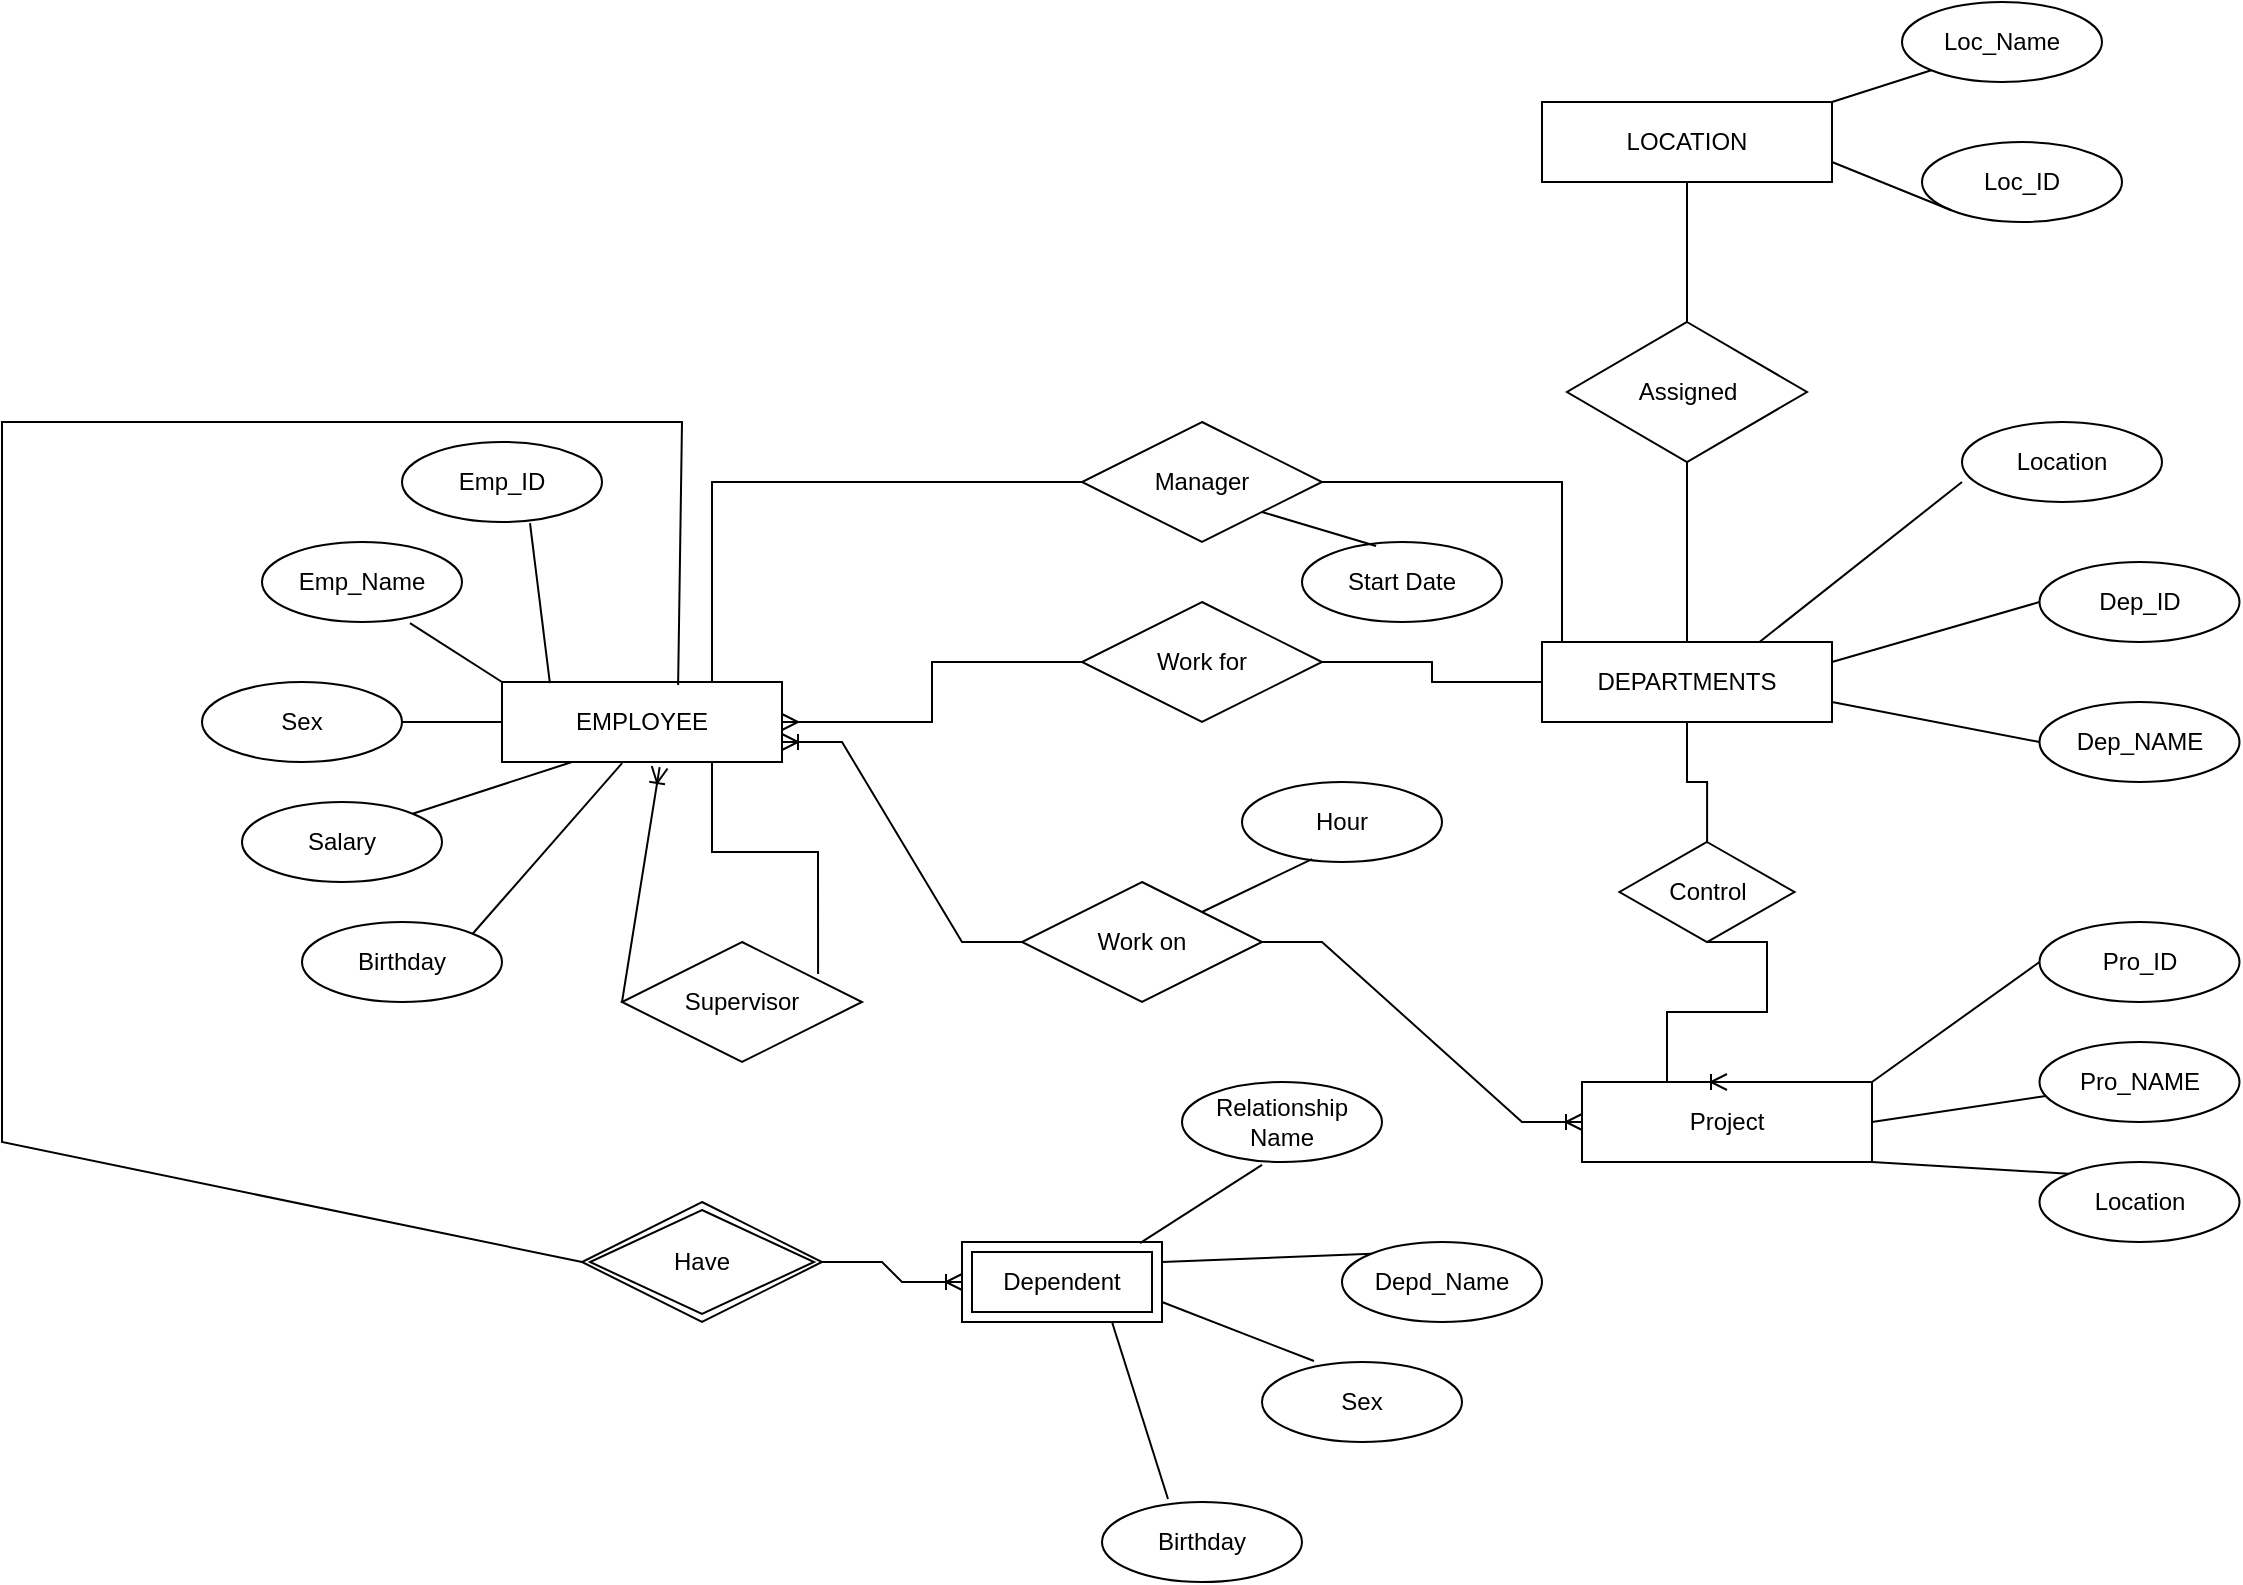 <mxfile version="26.0.11">
  <diagram id="R2lEEEUBdFMjLlhIrx00" name="Page-1">
    <mxGraphModel dx="2163" dy="1916" grid="1" gridSize="10" guides="1" tooltips="1" connect="1" arrows="1" fold="1" page="1" pageScale="1" pageWidth="850" pageHeight="1100" math="0" shadow="0" extFonts="Permanent Marker^https://fonts.googleapis.com/css?family=Permanent+Marker">
      <root>
        <mxCell id="0" />
        <mxCell id="1" parent="0" />
        <mxCell id="ZyC9tnYWMu4igHIbsLCq-19" style="edgeStyle=orthogonalEdgeStyle;rounded=0;orthogonalLoop=1;jettySize=auto;html=1;endArrow=none;startFill=0;" parent="1" source="NP60Pz9xRDAueaMonVoZ-1" target="NP60Pz9xRDAueaMonVoZ-15" edge="1">
          <mxGeometry relative="1" as="geometry" />
        </mxCell>
        <mxCell id="NP60Pz9xRDAueaMonVoZ-1" value="DEPARTMENTS" style="whiteSpace=wrap;html=1;align=center;fontStyle=0" parent="1" vertex="1">
          <mxGeometry x="450" y="150" width="145" height="40" as="geometry" />
        </mxCell>
        <mxCell id="NP60Pz9xRDAueaMonVoZ-3" value="Dep_NAME" style="ellipse;whiteSpace=wrap;html=1;align=center;fontStyle=0" parent="1" vertex="1">
          <mxGeometry x="698.75" y="180" width="100" height="40" as="geometry" />
        </mxCell>
        <mxCell id="NP60Pz9xRDAueaMonVoZ-4" value="Dep_ID" style="ellipse;whiteSpace=wrap;html=1;align=center;fontStyle=0" parent="1" vertex="1">
          <mxGeometry x="698.75" y="110" width="100" height="40" as="geometry" />
        </mxCell>
        <mxCell id="ZyC9tnYWMu4igHIbsLCq-20" style="edgeStyle=orthogonalEdgeStyle;rounded=0;orthogonalLoop=1;jettySize=auto;html=1;entryX=0;entryY=0.5;entryDx=0;entryDy=0;startArrow=ERmany;startFill=0;endArrow=none;" parent="1" source="NP60Pz9xRDAueaMonVoZ-5" target="NP60Pz9xRDAueaMonVoZ-61" edge="1">
          <mxGeometry relative="1" as="geometry" />
        </mxCell>
        <mxCell id="ZyC9tnYWMu4igHIbsLCq-21" style="edgeStyle=orthogonalEdgeStyle;rounded=0;orthogonalLoop=1;jettySize=auto;html=1;exitX=0.75;exitY=0;exitDx=0;exitDy=0;entryX=0;entryY=0.5;entryDx=0;entryDy=0;endArrow=none;startFill=0;" parent="1" source="NP60Pz9xRDAueaMonVoZ-5" target="ZyC9tnYWMu4igHIbsLCq-2" edge="1">
          <mxGeometry relative="1" as="geometry">
            <mxPoint x="60" y="60" as="targetPoint" />
          </mxGeometry>
        </mxCell>
        <mxCell id="NP60Pz9xRDAueaMonVoZ-5" value="EMPLOYEE" style="Entity;whiteSpace=wrap;html=1;align=center;fontStyle=0" parent="1" vertex="1">
          <mxGeometry x="-70" y="170" width="140" height="40" as="geometry" />
        </mxCell>
        <mxCell id="NP60Pz9xRDAueaMonVoZ-13" value="" style="endArrow=none;html=1;rounded=0;fontFamily=Helvetica;fontSize=12;fontColor=default;exitX=1;exitY=0.75;exitDx=0;exitDy=0;entryX=0;entryY=0.5;entryDx=0;entryDy=0;fontStyle=0;align=center;" parent="1" source="NP60Pz9xRDAueaMonVoZ-1" target="NP60Pz9xRDAueaMonVoZ-3" edge="1">
          <mxGeometry width="50" height="50" relative="1" as="geometry">
            <mxPoint x="403.75" y="190" as="sourcePoint" />
            <mxPoint x="428.75" y="150" as="targetPoint" />
          </mxGeometry>
        </mxCell>
        <mxCell id="NP60Pz9xRDAueaMonVoZ-14" value="" style="endArrow=none;html=1;rounded=0;fontFamily=Helvetica;fontSize=12;fontColor=default;entryX=0;entryY=0.5;entryDx=0;entryDy=0;exitX=1;exitY=0.25;exitDx=0;exitDy=0;fontStyle=0;align=center;" parent="1" source="NP60Pz9xRDAueaMonVoZ-1" target="NP60Pz9xRDAueaMonVoZ-4" edge="1">
          <mxGeometry relative="1" as="geometry">
            <mxPoint x="548.75" y="170" as="sourcePoint" />
            <mxPoint x="648.75" y="160" as="targetPoint" />
          </mxGeometry>
        </mxCell>
        <mxCell id="NP60Pz9xRDAueaMonVoZ-15" value="Control" style="shape=rhombus;perimeter=rhombusPerimeter;whiteSpace=wrap;html=1;align=center;strokeColor=default;verticalAlign=middle;fontFamily=Helvetica;fontSize=12;fontColor=default;fillColor=default;fontStyle=0" parent="1" vertex="1">
          <mxGeometry x="488.75" y="250" width="87.5" height="50" as="geometry" />
        </mxCell>
        <mxCell id="NP60Pz9xRDAueaMonVoZ-26" value="Project" style="whiteSpace=wrap;html=1;align=center;fontStyle=0" parent="1" vertex="1">
          <mxGeometry x="470" y="370" width="145" height="40" as="geometry" />
        </mxCell>
        <mxCell id="NP60Pz9xRDAueaMonVoZ-28" value="Pro_ID" style="ellipse;whiteSpace=wrap;html=1;align=center;fontStyle=0" parent="1" vertex="1">
          <mxGeometry x="698.75" y="290" width="100" height="40" as="geometry" />
        </mxCell>
        <mxCell id="NP60Pz9xRDAueaMonVoZ-29" value="Pro_NAME" style="ellipse;whiteSpace=wrap;html=1;align=center;fontStyle=0" parent="1" vertex="1">
          <mxGeometry x="698.75" y="350" width="100" height="40" as="geometry" />
        </mxCell>
        <mxCell id="NP60Pz9xRDAueaMonVoZ-32" value="Location" style="ellipse;whiteSpace=wrap;html=1;align=center;fontStyle=0" parent="1" vertex="1">
          <mxGeometry x="698.75" y="410" width="100" height="40" as="geometry" />
        </mxCell>
        <mxCell id="NP60Pz9xRDAueaMonVoZ-33" value="" style="endArrow=none;html=1;rounded=0;fontFamily=Helvetica;fontSize=12;fontColor=default;exitX=1;exitY=0;exitDx=0;exitDy=0;entryX=0;entryY=0.5;entryDx=0;entryDy=0;fontStyle=0;align=center;" parent="1" source="NP60Pz9xRDAueaMonVoZ-26" target="NP60Pz9xRDAueaMonVoZ-28" edge="1">
          <mxGeometry relative="1" as="geometry">
            <mxPoint x="448.75" y="200" as="sourcePoint" />
            <mxPoint x="578.75" y="200" as="targetPoint" />
          </mxGeometry>
        </mxCell>
        <mxCell id="NP60Pz9xRDAueaMonVoZ-34" value="" style="endArrow=none;html=1;rounded=0;fontFamily=Helvetica;fontSize=12;fontColor=default;exitX=1;exitY=0.5;exitDx=0;exitDy=0;fontStyle=0;align=center;" parent="1" source="NP60Pz9xRDAueaMonVoZ-26" target="NP60Pz9xRDAueaMonVoZ-29" edge="1">
          <mxGeometry relative="1" as="geometry">
            <mxPoint x="633.75" y="340" as="sourcePoint" />
            <mxPoint x="728.75" y="320" as="targetPoint" />
          </mxGeometry>
        </mxCell>
        <mxCell id="NP60Pz9xRDAueaMonVoZ-35" value="" style="endArrow=none;html=1;rounded=0;fontFamily=Helvetica;fontSize=12;fontColor=default;exitX=1;exitY=1;exitDx=0;exitDy=0;entryX=0;entryY=0;entryDx=0;entryDy=0;fontStyle=0;align=center;" parent="1" source="NP60Pz9xRDAueaMonVoZ-26" target="NP60Pz9xRDAueaMonVoZ-32" edge="1">
          <mxGeometry relative="1" as="geometry">
            <mxPoint x="643.75" y="350" as="sourcePoint" />
            <mxPoint x="738.75" y="330" as="targetPoint" />
          </mxGeometry>
        </mxCell>
        <mxCell id="NP60Pz9xRDAueaMonVoZ-38" value="Emp_ID" style="ellipse;whiteSpace=wrap;html=1;align=center;fontStyle=0" parent="1" vertex="1">
          <mxGeometry x="-120" y="50" width="100" height="40" as="geometry" />
        </mxCell>
        <mxCell id="NP60Pz9xRDAueaMonVoZ-39" value="Birthday" style="ellipse;whiteSpace=wrap;html=1;align=center;fontStyle=0" parent="1" vertex="1">
          <mxGeometry x="-170" y="290" width="100" height="40" as="geometry" />
        </mxCell>
        <mxCell id="NP60Pz9xRDAueaMonVoZ-40" value="Sex" style="ellipse;whiteSpace=wrap;html=1;align=center;fontStyle=0" parent="1" vertex="1">
          <mxGeometry x="-220" y="170" width="100" height="40" as="geometry" />
        </mxCell>
        <mxCell id="NP60Pz9xRDAueaMonVoZ-41" value="Emp_Name" style="ellipse;whiteSpace=wrap;html=1;align=center;fontStyle=0" parent="1" vertex="1">
          <mxGeometry x="-190" y="100" width="100" height="40" as="geometry" />
        </mxCell>
        <mxCell id="NP60Pz9xRDAueaMonVoZ-42" value="Salary" style="ellipse;whiteSpace=wrap;html=1;align=center;fontStyle=0" parent="1" vertex="1">
          <mxGeometry x="-200" y="230" width="100" height="40" as="geometry" />
        </mxCell>
        <mxCell id="NP60Pz9xRDAueaMonVoZ-43" value="" style="endArrow=none;html=1;rounded=0;fontFamily=Helvetica;fontSize=12;fontColor=default;exitX=0.171;exitY=0.013;exitDx=0;exitDy=0;exitPerimeter=0;entryX=0.64;entryY=1.013;entryDx=0;entryDy=0;entryPerimeter=0;fontStyle=0;align=center;" parent="1" source="NP60Pz9xRDAueaMonVoZ-5" target="NP60Pz9xRDAueaMonVoZ-38" edge="1">
          <mxGeometry relative="1" as="geometry">
            <mxPoint x="-40" y="130" as="sourcePoint" />
            <mxPoint x="120" y="130" as="targetPoint" />
          </mxGeometry>
        </mxCell>
        <mxCell id="NP60Pz9xRDAueaMonVoZ-44" value="" style="endArrow=none;html=1;rounded=0;fontFamily=Helvetica;fontSize=12;fontColor=default;exitX=0;exitY=0;exitDx=0;exitDy=0;entryX=0.74;entryY=1.013;entryDx=0;entryDy=0;entryPerimeter=0;fontStyle=0;align=center;" parent="1" source="NP60Pz9xRDAueaMonVoZ-5" target="NP60Pz9xRDAueaMonVoZ-41" edge="1">
          <mxGeometry relative="1" as="geometry">
            <mxPoint x="-30" y="140" as="sourcePoint" />
            <mxPoint x="130" y="140" as="targetPoint" />
          </mxGeometry>
        </mxCell>
        <mxCell id="NP60Pz9xRDAueaMonVoZ-45" value="" style="endArrow=none;html=1;rounded=0;fontFamily=Helvetica;fontSize=12;fontColor=default;exitX=0;exitY=0.5;exitDx=0;exitDy=0;entryX=1;entryY=0.5;entryDx=0;entryDy=0;fontStyle=0;align=center;" parent="1" source="NP60Pz9xRDAueaMonVoZ-5" target="NP60Pz9xRDAueaMonVoZ-40" edge="1">
          <mxGeometry relative="1" as="geometry">
            <mxPoint x="-20" y="130" as="sourcePoint" />
            <mxPoint x="140" y="130" as="targetPoint" />
          </mxGeometry>
        </mxCell>
        <mxCell id="NP60Pz9xRDAueaMonVoZ-48" value="" style="endArrow=none;html=1;rounded=0;fontFamily=Helvetica;fontSize=12;fontColor=default;entryX=0.25;entryY=1;entryDx=0;entryDy=0;exitX=1;exitY=0;exitDx=0;exitDy=0;fontStyle=0;align=center;" parent="1" source="NP60Pz9xRDAueaMonVoZ-42" target="NP60Pz9xRDAueaMonVoZ-5" edge="1">
          <mxGeometry relative="1" as="geometry">
            <mxPoint x="-90" y="249.38" as="sourcePoint" />
            <mxPoint x="70" y="249.38" as="targetPoint" />
          </mxGeometry>
        </mxCell>
        <mxCell id="NP60Pz9xRDAueaMonVoZ-49" value="" style="endArrow=none;html=1;rounded=0;fontFamily=Helvetica;fontSize=12;fontColor=default;entryX=0.429;entryY=1.013;entryDx=0;entryDy=0;entryPerimeter=0;exitX=1;exitY=0;exitDx=0;exitDy=0;fontStyle=0;align=center;" parent="1" source="NP60Pz9xRDAueaMonVoZ-39" target="NP60Pz9xRDAueaMonVoZ-5" edge="1">
          <mxGeometry relative="1" as="geometry">
            <mxPoint x="-60" y="290" as="sourcePoint" />
            <mxPoint x="-5" y="250.62" as="targetPoint" />
          </mxGeometry>
        </mxCell>
        <mxCell id="NP60Pz9xRDAueaMonVoZ-50" value="Work on" style="shape=rhombus;perimeter=rhombusPerimeter;whiteSpace=wrap;html=1;align=center;strokeColor=default;verticalAlign=middle;fontFamily=Helvetica;fontSize=12;fontColor=default;fillColor=default;fontStyle=0" parent="1" vertex="1">
          <mxGeometry x="190" y="270" width="120" height="60" as="geometry" />
        </mxCell>
        <mxCell id="NP60Pz9xRDAueaMonVoZ-59" value="Hour" style="ellipse;whiteSpace=wrap;html=1;align=center;strokeColor=default;verticalAlign=middle;fontFamily=Helvetica;fontSize=12;fontColor=default;fillColor=default;fontStyle=0" parent="1" vertex="1">
          <mxGeometry x="300" y="220" width="100" height="40" as="geometry" />
        </mxCell>
        <mxCell id="NP60Pz9xRDAueaMonVoZ-60" value="" style="endArrow=none;html=1;rounded=0;fontFamily=Helvetica;fontSize=12;fontColor=default;entryX=0.35;entryY=0.963;entryDx=0;entryDy=0;exitX=1;exitY=0;exitDx=0;exitDy=0;entryPerimeter=0;fontStyle=0;align=center;" parent="1" source="NP60Pz9xRDAueaMonVoZ-50" target="NP60Pz9xRDAueaMonVoZ-59" edge="1">
          <mxGeometry relative="1" as="geometry">
            <mxPoint x="250" y="325" as="sourcePoint" />
            <mxPoint x="371" y="400" as="targetPoint" />
          </mxGeometry>
        </mxCell>
        <mxCell id="ZyC9tnYWMu4igHIbsLCq-17" style="edgeStyle=orthogonalEdgeStyle;rounded=0;orthogonalLoop=1;jettySize=auto;html=1;entryX=0;entryY=0.5;entryDx=0;entryDy=0;endArrow=none;startFill=0;" parent="1" source="NP60Pz9xRDAueaMonVoZ-61" target="NP60Pz9xRDAueaMonVoZ-1" edge="1">
          <mxGeometry relative="1" as="geometry" />
        </mxCell>
        <mxCell id="NP60Pz9xRDAueaMonVoZ-61" value="Work for" style="shape=rhombus;perimeter=rhombusPerimeter;whiteSpace=wrap;html=1;align=center;strokeColor=default;verticalAlign=middle;fontFamily=Helvetica;fontSize=12;fontColor=default;fillColor=default;fontStyle=0" parent="1" vertex="1">
          <mxGeometry x="220" y="130" width="120" height="60" as="geometry" />
        </mxCell>
        <mxCell id="NP60Pz9xRDAueaMonVoZ-64" value="Dependent" style="shape=ext;margin=3;double=1;whiteSpace=wrap;html=1;align=center;strokeColor=default;verticalAlign=middle;fontFamily=Helvetica;fontSize=12;fontColor=default;fillColor=default;fontStyle=0" parent="1" vertex="1">
          <mxGeometry x="160" y="450" width="100" height="40" as="geometry" />
        </mxCell>
        <mxCell id="NP60Pz9xRDAueaMonVoZ-65" value="Birthday" style="ellipse;whiteSpace=wrap;html=1;align=center;strokeColor=default;verticalAlign=middle;fontFamily=Helvetica;fontSize=12;fontColor=default;fillColor=default;fontStyle=0" parent="1" vertex="1">
          <mxGeometry x="230" y="580" width="100" height="40" as="geometry" />
        </mxCell>
        <mxCell id="NP60Pz9xRDAueaMonVoZ-66" value="Relationship Name" style="ellipse;whiteSpace=wrap;html=1;align=center;strokeColor=default;verticalAlign=middle;fontFamily=Helvetica;fontSize=12;fontColor=default;fillColor=default;fontStyle=0" parent="1" vertex="1">
          <mxGeometry x="270" y="370" width="100" height="40" as="geometry" />
        </mxCell>
        <mxCell id="NP60Pz9xRDAueaMonVoZ-67" value="Sex" style="ellipse;whiteSpace=wrap;html=1;align=center;strokeColor=default;verticalAlign=middle;fontFamily=Helvetica;fontSize=12;fontColor=default;fillColor=default;fontStyle=0" parent="1" vertex="1">
          <mxGeometry x="310" y="510" width="100" height="40" as="geometry" />
        </mxCell>
        <mxCell id="NP60Pz9xRDAueaMonVoZ-68" value="Depd_Name" style="ellipse;whiteSpace=wrap;html=1;align=center;strokeColor=default;verticalAlign=middle;fontFamily=Helvetica;fontSize=12;fontColor=default;fillColor=default;fontStyle=0" parent="1" vertex="1">
          <mxGeometry x="350" y="450" width="100" height="40" as="geometry" />
        </mxCell>
        <mxCell id="NP60Pz9xRDAueaMonVoZ-69" value="" style="endArrow=none;html=1;rounded=0;fontFamily=Helvetica;fontSize=12;fontColor=default;entryX=0.4;entryY=1.037;entryDx=0;entryDy=0;exitX=0.89;exitY=0.013;exitDx=0;exitDy=0;entryPerimeter=0;exitPerimeter=0;fontStyle=0;align=center;" parent="1" source="NP60Pz9xRDAueaMonVoZ-64" target="NP60Pz9xRDAueaMonVoZ-66" edge="1">
          <mxGeometry relative="1" as="geometry">
            <mxPoint x="220" y="420" as="sourcePoint" />
            <mxPoint x="285" y="394" as="targetPoint" />
          </mxGeometry>
        </mxCell>
        <mxCell id="NP60Pz9xRDAueaMonVoZ-70" value="" style="endArrow=none;html=1;rounded=0;fontFamily=Helvetica;fontSize=12;fontColor=default;entryX=0;entryY=0;entryDx=0;entryDy=0;exitX=1;exitY=0.25;exitDx=0;exitDy=0;fontStyle=0;align=center;" parent="1" source="NP60Pz9xRDAueaMonVoZ-64" target="NP60Pz9xRDAueaMonVoZ-68" edge="1">
          <mxGeometry relative="1" as="geometry">
            <mxPoint x="259" y="441" as="sourcePoint" />
            <mxPoint x="290" y="401" as="targetPoint" />
          </mxGeometry>
        </mxCell>
        <mxCell id="NP60Pz9xRDAueaMonVoZ-71" value="" style="endArrow=none;html=1;rounded=0;fontFamily=Helvetica;fontSize=12;fontColor=default;entryX=0.26;entryY=-0.012;entryDx=0;entryDy=0;exitX=1;exitY=0.75;exitDx=0;exitDy=0;entryPerimeter=0;fontStyle=0;align=center;" parent="1" source="NP60Pz9xRDAueaMonVoZ-64" target="NP60Pz9xRDAueaMonVoZ-67" edge="1">
          <mxGeometry relative="1" as="geometry">
            <mxPoint x="270" y="450" as="sourcePoint" />
            <mxPoint x="325" y="436" as="targetPoint" />
          </mxGeometry>
        </mxCell>
        <mxCell id="NP60Pz9xRDAueaMonVoZ-72" value="" style="endArrow=none;html=1;rounded=0;fontFamily=Helvetica;fontSize=12;fontColor=default;entryX=0.33;entryY=-0.037;entryDx=0;entryDy=0;exitX=0.75;exitY=1;exitDx=0;exitDy=0;entryPerimeter=0;fontStyle=0;align=center;" parent="1" source="NP60Pz9xRDAueaMonVoZ-64" target="NP60Pz9xRDAueaMonVoZ-65" edge="1">
          <mxGeometry relative="1" as="geometry">
            <mxPoint x="270" y="470" as="sourcePoint" />
            <mxPoint x="306" y="510" as="targetPoint" />
          </mxGeometry>
        </mxCell>
        <mxCell id="NP60Pz9xRDAueaMonVoZ-73" value="" style="endArrow=none;html=1;rounded=0;fontFamily=Helvetica;fontSize=12;fontColor=default;exitX=0.629;exitY=0.037;exitDx=0;exitDy=0;exitPerimeter=0;fontStyle=0;align=center;entryX=0;entryY=0.5;entryDx=0;entryDy=0;endFill=1;startFill=0;" parent="1" source="NP60Pz9xRDAueaMonVoZ-5" target="pb6bldwqIKgPGY0LWK2q-7" edge="1">
          <mxGeometry relative="1" as="geometry">
            <mxPoint x="100" y="240" as="sourcePoint" />
            <mxPoint x="-130" y="430" as="targetPoint" />
            <Array as="points">
              <mxPoint x="20" y="40" />
              <mxPoint x="-320" y="40" />
              <mxPoint x="-320" y="400" />
            </Array>
          </mxGeometry>
        </mxCell>
        <mxCell id="pb6bldwqIKgPGY0LWK2q-1" value="Supervisor" style="shape=rhombus;perimeter=rhombusPerimeter;whiteSpace=wrap;html=1;align=center;fontStyle=0" parent="1" vertex="1">
          <mxGeometry x="-10" y="300" width="120" height="60" as="geometry" />
        </mxCell>
        <mxCell id="pb6bldwqIKgPGY0LWK2q-3" value="" style="endArrow=ERoneToMany;html=1;rounded=0;fontFamily=Helvetica;fontSize=12;fontColor=default;entryX=0.563;entryY=1.065;entryDx=0;entryDy=0;fontStyle=0;align=center;exitX=0;exitY=0.5;exitDx=0;exitDy=0;entryPerimeter=0;endFill=0;startFill=0;" parent="1" source="pb6bldwqIKgPGY0LWK2q-1" target="NP60Pz9xRDAueaMonVoZ-5" edge="1">
          <mxGeometry relative="1" as="geometry">
            <mxPoint x="110" y="320" as="sourcePoint" />
            <mxPoint x="45" y="220" as="targetPoint" />
          </mxGeometry>
        </mxCell>
        <mxCell id="pb6bldwqIKgPGY0LWK2q-7" value="Have" style="shape=rhombus;double=1;perimeter=rhombusPerimeter;whiteSpace=wrap;html=1;align=center;" parent="1" vertex="1">
          <mxGeometry x="-30" y="430" width="120" height="60" as="geometry" />
        </mxCell>
        <mxCell id="ZyC9tnYWMu4igHIbsLCq-1" value="" style="edgeStyle=entityRelationEdgeStyle;fontSize=12;html=1;endArrow=ERoneToMany;rounded=0;exitX=1;exitY=0.5;exitDx=0;exitDy=0;entryX=0;entryY=0.5;entryDx=0;entryDy=0;" parent="1" source="pb6bldwqIKgPGY0LWK2q-7" target="NP60Pz9xRDAueaMonVoZ-64" edge="1">
          <mxGeometry width="100" height="100" relative="1" as="geometry">
            <mxPoint x="150" y="400" as="sourcePoint" />
            <mxPoint x="250" y="300" as="targetPoint" />
          </mxGeometry>
        </mxCell>
        <mxCell id="ZyC9tnYWMu4igHIbsLCq-22" style="edgeStyle=orthogonalEdgeStyle;rounded=0;orthogonalLoop=1;jettySize=auto;html=1;entryX=0.25;entryY=0;entryDx=0;entryDy=0;endArrow=none;startFill=0;exitX=1;exitY=0.5;exitDx=0;exitDy=0;" parent="1" source="ZyC9tnYWMu4igHIbsLCq-2" target="NP60Pz9xRDAueaMonVoZ-1" edge="1">
          <mxGeometry relative="1" as="geometry">
            <mxPoint x="506.97" y="133.52" as="targetPoint" />
            <mxPoint x="370.0" y="50.0" as="sourcePoint" />
            <Array as="points">
              <mxPoint x="460" y="70" />
              <mxPoint x="460" y="150" />
            </Array>
          </mxGeometry>
        </mxCell>
        <mxCell id="ZyC9tnYWMu4igHIbsLCq-2" value="Manager" style="shape=rhombus;perimeter=rhombusPerimeter;whiteSpace=wrap;html=1;align=center;" parent="1" vertex="1">
          <mxGeometry x="220" y="40" width="120" height="60" as="geometry" />
        </mxCell>
        <mxCell id="ZyC9tnYWMu4igHIbsLCq-8" value="Start Date" style="ellipse;whiteSpace=wrap;html=1;align=center;strokeColor=default;verticalAlign=middle;fontFamily=Helvetica;fontSize=12;fontColor=default;fillColor=default;fontStyle=0" parent="1" vertex="1">
          <mxGeometry x="330" y="100" width="100" height="40" as="geometry" />
        </mxCell>
        <mxCell id="ZyC9tnYWMu4igHIbsLCq-9" value="" style="endArrow=none;html=1;rounded=0;fontFamily=Helvetica;fontSize=12;fontColor=default;exitX=0.37;exitY=0.05;exitDx=0;exitDy=0;entryX=1;entryY=1;entryDx=0;entryDy=0;exitPerimeter=0;fontStyle=0;align=center;" parent="1" source="ZyC9tnYWMu4igHIbsLCq-8" target="ZyC9tnYWMu4igHIbsLCq-2" edge="1">
          <mxGeometry relative="1" as="geometry">
            <mxPoint x="524" y="206" as="sourcePoint" />
            <mxPoint x="543" y="260" as="targetPoint" />
          </mxGeometry>
        </mxCell>
        <mxCell id="ZyC9tnYWMu4igHIbsLCq-10" value="" style="edgeStyle=entityRelationEdgeStyle;fontSize=12;html=1;endArrow=ERoneToMany;rounded=0;entryX=1;entryY=0.75;entryDx=0;entryDy=0;exitX=0;exitY=0.5;exitDx=0;exitDy=0;" parent="1" source="NP60Pz9xRDAueaMonVoZ-50" target="NP60Pz9xRDAueaMonVoZ-5" edge="1">
          <mxGeometry width="100" height="100" relative="1" as="geometry">
            <mxPoint x="150" y="400" as="sourcePoint" />
            <mxPoint x="250" y="300" as="targetPoint" />
          </mxGeometry>
        </mxCell>
        <mxCell id="ZyC9tnYWMu4igHIbsLCq-11" value="" style="edgeStyle=entityRelationEdgeStyle;fontSize=12;html=1;endArrow=ERoneToMany;rounded=0;entryX=0;entryY=0.5;entryDx=0;entryDy=0;exitX=1;exitY=0.5;exitDx=0;exitDy=0;" parent="1" source="NP60Pz9xRDAueaMonVoZ-50" target="NP60Pz9xRDAueaMonVoZ-26" edge="1">
          <mxGeometry width="100" height="100" relative="1" as="geometry">
            <mxPoint x="200" y="310" as="sourcePoint" />
            <mxPoint x="80" y="210" as="targetPoint" />
          </mxGeometry>
        </mxCell>
        <mxCell id="ZyC9tnYWMu4igHIbsLCq-13" value="" style="edgeStyle=entityRelationEdgeStyle;fontSize=12;html=1;endArrow=ERoneToMany;rounded=0;entryX=0.5;entryY=0;entryDx=0;entryDy=0;exitX=0.5;exitY=1;exitDx=0;exitDy=0;" parent="1" source="NP60Pz9xRDAueaMonVoZ-15" target="NP60Pz9xRDAueaMonVoZ-26" edge="1">
          <mxGeometry width="100" height="100" relative="1" as="geometry">
            <mxPoint x="150" y="400" as="sourcePoint" />
            <mxPoint x="250" y="300" as="targetPoint" />
          </mxGeometry>
        </mxCell>
        <mxCell id="ZyC9tnYWMu4igHIbsLCq-24" style="edgeStyle=orthogonalEdgeStyle;rounded=0;orthogonalLoop=1;jettySize=auto;html=1;exitX=0.75;exitY=1;exitDx=0;exitDy=0;entryX=0.817;entryY=0.267;entryDx=0;entryDy=0;entryPerimeter=0;endArrow=none;startFill=0;" parent="1" source="NP60Pz9xRDAueaMonVoZ-5" target="pb6bldwqIKgPGY0LWK2q-1" edge="1">
          <mxGeometry relative="1" as="geometry" />
        </mxCell>
        <mxCell id="lLqosomWlrAU583ZNUCr-2" value="" style="endArrow=none;html=1;rounded=0;fontFamily=Helvetica;fontSize=12;fontColor=default;exitX=0.75;exitY=0;exitDx=0;exitDy=0;fontStyle=0;align=center;entryX=0;entryY=0.75;entryDx=0;entryDy=0;entryPerimeter=0;" edge="1" parent="1" source="NP60Pz9xRDAueaMonVoZ-1" target="lLqosomWlrAU583ZNUCr-3">
          <mxGeometry relative="1" as="geometry">
            <mxPoint x="570" y="120" as="sourcePoint" />
            <mxPoint x="650" y="60" as="targetPoint" />
          </mxGeometry>
        </mxCell>
        <mxCell id="lLqosomWlrAU583ZNUCr-3" value="Location" style="ellipse;whiteSpace=wrap;html=1;align=center;fontStyle=0" vertex="1" parent="1">
          <mxGeometry x="660" y="40" width="100" height="40" as="geometry" />
        </mxCell>
        <mxCell id="lLqosomWlrAU583ZNUCr-6" style="edgeStyle=orthogonalEdgeStyle;rounded=0;orthogonalLoop=1;jettySize=auto;html=1;exitX=0.5;exitY=1;exitDx=0;exitDy=0;entryX=0.5;entryY=0;entryDx=0;entryDy=0;endArrow=none;startFill=0;" edge="1" parent="1" source="lLqosomWlrAU583ZNUCr-4" target="lLqosomWlrAU583ZNUCr-5">
          <mxGeometry relative="1" as="geometry" />
        </mxCell>
        <mxCell id="lLqosomWlrAU583ZNUCr-4" value="LOCATION" style="whiteSpace=wrap;html=1;align=center;fontStyle=0" vertex="1" parent="1">
          <mxGeometry x="450" y="-120" width="145" height="40" as="geometry" />
        </mxCell>
        <mxCell id="lLqosomWlrAU583ZNUCr-7" value="" style="edgeStyle=orthogonalEdgeStyle;rounded=0;orthogonalLoop=1;jettySize=auto;html=1;endArrow=none;startFill=0;" edge="1" parent="1" source="lLqosomWlrAU583ZNUCr-5" target="NP60Pz9xRDAueaMonVoZ-1">
          <mxGeometry relative="1" as="geometry" />
        </mxCell>
        <mxCell id="lLqosomWlrAU583ZNUCr-5" value="Assigned" style="shape=rhombus;perimeter=rhombusPerimeter;whiteSpace=wrap;html=1;align=center;" vertex="1" parent="1">
          <mxGeometry x="462.5" y="-10" width="120" height="70" as="geometry" />
        </mxCell>
        <mxCell id="lLqosomWlrAU583ZNUCr-8" value="Loc_ID" style="ellipse;whiteSpace=wrap;html=1;align=center;fontStyle=0" vertex="1" parent="1">
          <mxGeometry x="640" y="-100" width="100" height="40" as="geometry" />
        </mxCell>
        <mxCell id="lLqosomWlrAU583ZNUCr-9" value="Loc_Name" style="ellipse;whiteSpace=wrap;html=1;align=center;fontStyle=0" vertex="1" parent="1">
          <mxGeometry x="630" y="-170" width="100" height="40" as="geometry" />
        </mxCell>
        <mxCell id="lLqosomWlrAU583ZNUCr-11" value="" style="endArrow=none;html=1;rounded=0;fontFamily=Helvetica;fontSize=12;fontColor=default;exitX=1;exitY=0.75;exitDx=0;exitDy=0;fontStyle=0;align=center;entryX=0;entryY=1;entryDx=0;entryDy=0;" edge="1" parent="1" source="lLqosomWlrAU583ZNUCr-4" target="lLqosomWlrAU583ZNUCr-8">
          <mxGeometry relative="1" as="geometry">
            <mxPoint x="550" y="40" as="sourcePoint" />
            <mxPoint x="651" y="-40" as="targetPoint" />
          </mxGeometry>
        </mxCell>
        <mxCell id="lLqosomWlrAU583ZNUCr-12" value="" style="endArrow=none;html=1;rounded=0;fontFamily=Helvetica;fontSize=12;fontColor=default;exitX=1;exitY=0;exitDx=0;exitDy=0;fontStyle=0;align=center;entryX=0;entryY=1;entryDx=0;entryDy=0;" edge="1" parent="1" source="lLqosomWlrAU583ZNUCr-4" target="lLqosomWlrAU583ZNUCr-9">
          <mxGeometry relative="1" as="geometry">
            <mxPoint x="570" y="-90" as="sourcePoint" />
            <mxPoint x="671" y="-170" as="targetPoint" />
          </mxGeometry>
        </mxCell>
      </root>
    </mxGraphModel>
  </diagram>
</mxfile>
